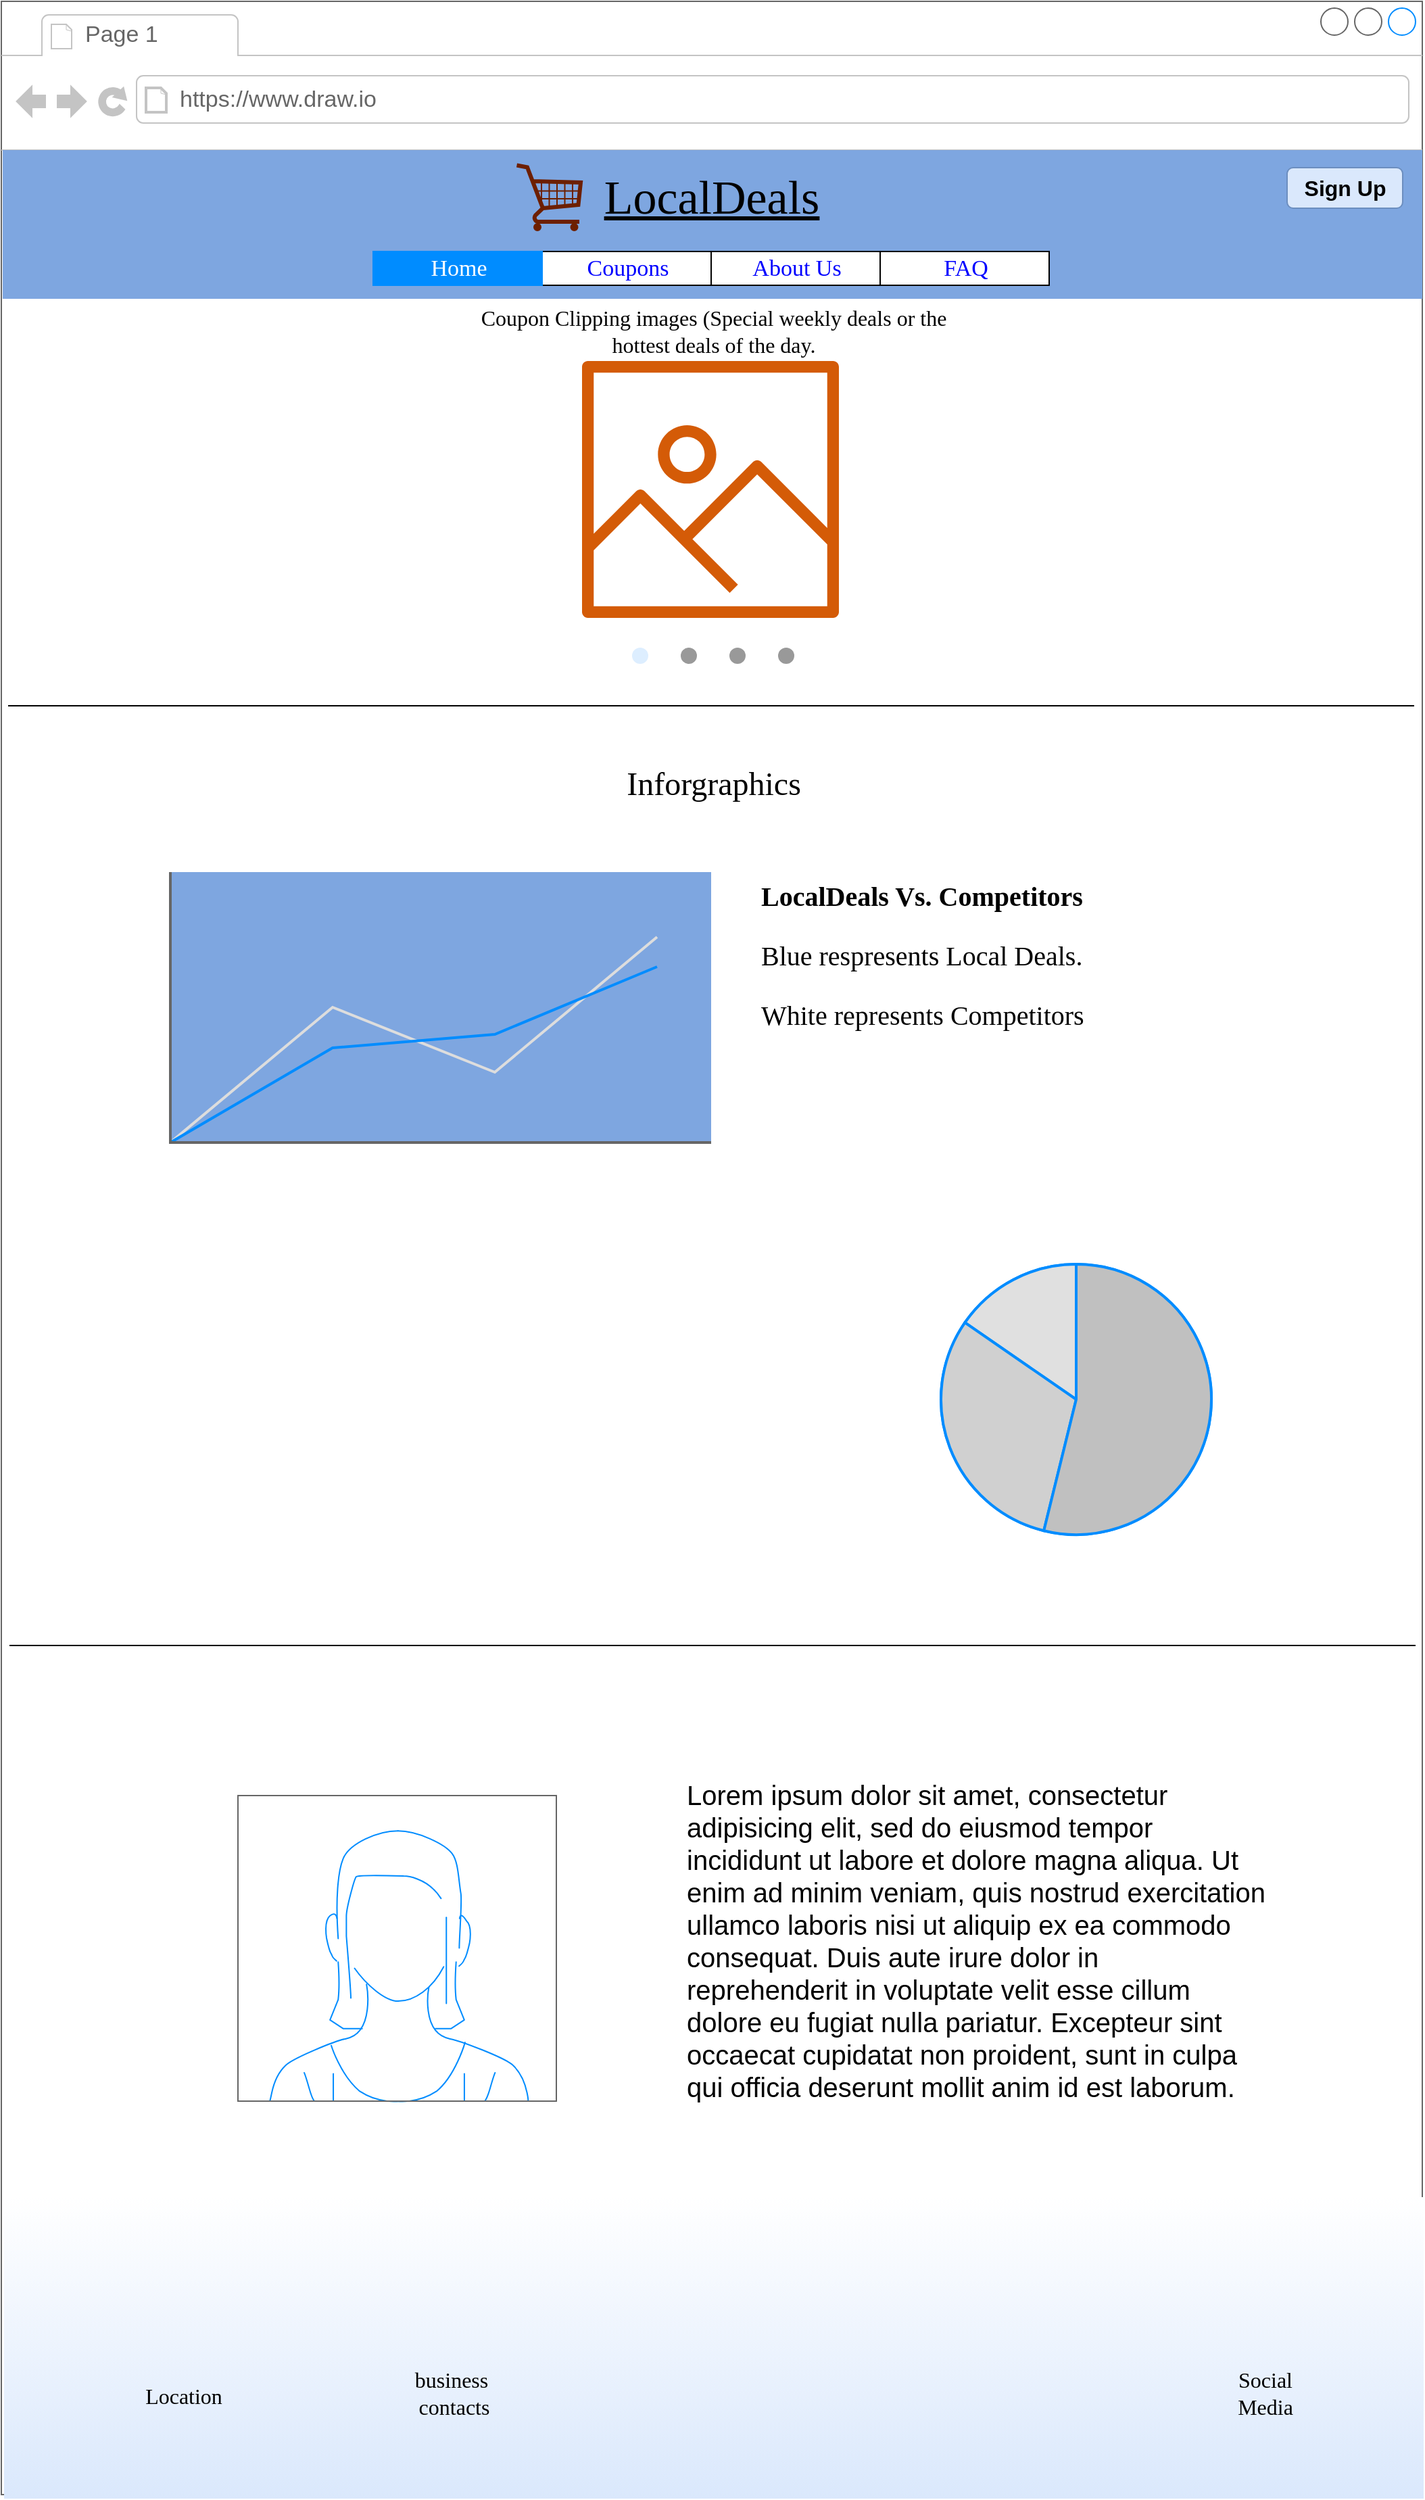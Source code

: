 <mxfile version="18.0.2" type="github" pages="4">
  <diagram id="8Ai8LcPD3dRADdZJNtyQ" name="Home screen">
    <mxGraphModel dx="1231" dy="697" grid="1" gridSize="10" guides="1" tooltips="1" connect="1" arrows="1" fold="1" page="1" pageScale="1" pageWidth="1100" pageHeight="850" math="0" shadow="0">
      <root>
        <mxCell id="0" />
        <mxCell id="1" parent="0" />
        <mxCell id="Ec3SND6wJ-g5AKn1nneo-4" value="" style="strokeWidth=1;shadow=0;dashed=0;align=center;html=1;shape=mxgraph.mockup.containers.browserWindow;rSize=0;strokeColor=#666666;strokeColor2=#008cff;strokeColor3=#c4c4c4;mainText=,;recursiveResize=0;" vertex="1" parent="1">
          <mxGeometry x="25" y="86" width="1051" height="1844" as="geometry" />
        </mxCell>
        <mxCell id="Ec3SND6wJ-g5AKn1nneo-34" value="" style="rounded=0;whiteSpace=wrap;html=1;shadow=0;labelBackgroundColor=none;labelBorderColor=none;fontFamily=Tahoma;fontSize=35;fontColor=#000000;strokeColor=none;strokeWidth=26;fillColor=#7EA6E0;gradientColor=none;" vertex="1" parent="Ec3SND6wJ-g5AKn1nneo-4">
          <mxGeometry x="1" y="110" width="1050" height="110" as="geometry" />
        </mxCell>
        <mxCell id="Ec3SND6wJ-g5AKn1nneo-5" value="Page 1" style="strokeWidth=1;shadow=0;dashed=0;align=center;html=1;shape=mxgraph.mockup.containers.anchor;fontSize=17;fontColor=#666666;align=left;" vertex="1" parent="Ec3SND6wJ-g5AKn1nneo-4">
          <mxGeometry x="60" y="12" width="110" height="26" as="geometry" />
        </mxCell>
        <mxCell id="Ec3SND6wJ-g5AKn1nneo-6" value="https://www.draw.io" style="strokeWidth=1;shadow=0;dashed=0;align=center;html=1;shape=mxgraph.mockup.containers.anchor;rSize=0;fontSize=17;fontColor=#666666;align=left;" vertex="1" parent="Ec3SND6wJ-g5AKn1nneo-4">
          <mxGeometry x="130" y="60" width="250" height="26" as="geometry" />
        </mxCell>
        <mxCell id="Ec3SND6wJ-g5AKn1nneo-15" value="Sign Up" style="rounded=1;html=1;shadow=0;dashed=0;whiteSpace=wrap;fontSize=16;fillColor=#dae8fc;align=center;strokeColor=#6c8ebf;fontStyle=1" vertex="1" parent="Ec3SND6wJ-g5AKn1nneo-4">
          <mxGeometry x="951" y="123" width="85.5" height="30" as="geometry" />
        </mxCell>
        <mxCell id="Ec3SND6wJ-g5AKn1nneo-17" value="&lt;font size=&quot;1&quot; face=&quot;Tahoma&quot; style=&quot;&quot;&gt;&lt;u style=&quot;font-size: 35px;&quot;&gt;LocalDeals&lt;/u&gt;&lt;/font&gt;" style="text;html=1;strokeColor=none;fillColor=none;align=center;verticalAlign=middle;whiteSpace=wrap;rounded=0;fontSize=16;" vertex="1" parent="Ec3SND6wJ-g5AKn1nneo-4">
          <mxGeometry x="438" y="115" width="175" height="60" as="geometry" />
        </mxCell>
        <mxCell id="Ec3SND6wJ-g5AKn1nneo-20" value="" style="sketch=0;outlineConnect=0;fontColor=#232F3E;gradientColor=none;fillColor=#D45B07;strokeColor=default;verticalLabelPosition=bottom;verticalAlign=top;align=center;html=1;fontSize=12;fontStyle=0;pointerEvents=1;shape=mxgraph.aws4.container_registry_image;fontFamily=Tahoma;perimeterSpacing=26;strokeWidth=26;labelBorderColor=none;labelBackgroundColor=#000000;" vertex="1" parent="Ec3SND6wJ-g5AKn1nneo-4">
          <mxGeometry x="97" y="266" width="855" height="190" as="geometry" />
        </mxCell>
        <mxCell id="Ec3SND6wJ-g5AKn1nneo-21" value="" style="verticalLabelPosition=bottom;shadow=0;dashed=0;align=center;html=1;verticalAlign=top;strokeWidth=1;shape=mxgraph.mockup.navigation.pageControl;fillColor=#999999;strokeColor=#ddeeff;fontFamily=Tahoma;fontSize=35;fontColor=#000000;" vertex="1" parent="Ec3SND6wJ-g5AKn1nneo-4">
          <mxGeometry x="466.5" y="469" width="120" height="30" as="geometry" />
        </mxCell>
        <mxCell id="Ec3SND6wJ-g5AKn1nneo-29" value="" style="strokeWidth=1;shadow=0;dashed=0;align=center;html=1;shape=mxgraph.mockup.text.rrect;rSize=0;labelBackgroundColor=none;labelBorderColor=none;fontFamily=Tahoma;fontSize=35;" vertex="1" parent="Ec3SND6wJ-g5AKn1nneo-4">
          <mxGeometry x="275" y="185" width="500" height="25" as="geometry" />
        </mxCell>
        <UserObject label="Coupons" link="data:page/id,4YE4zVeLuSNUIO8vOBRp" id="Ec3SND6wJ-g5AKn1nneo-30">
          <mxCell style="strokeColor=inherit;fillColor=inherit;gradientColor=inherit;strokeWidth=1;shadow=0;dashed=0;align=center;html=1;shape=mxgraph.mockup.text.rrect;rSize=0;fontSize=17;fontColor=#0000ff;labelBackgroundColor=none;labelBorderColor=none;fontFamily=Tahoma;" vertex="1" parent="Ec3SND6wJ-g5AKn1nneo-29">
            <mxGeometry x="125" width="125" height="25" as="geometry" />
          </mxCell>
        </UserObject>
        <mxCell id="Ec3SND6wJ-g5AKn1nneo-31" value="About Us" style="strokeColor=inherit;fillColor=inherit;gradientColor=inherit;strokeWidth=1;shadow=0;dashed=0;align=center;html=1;shape=mxgraph.mockup.text.rrect;rSize=0;fontSize=17;fontColor=#0000ff;labelBackgroundColor=none;labelBorderColor=none;fontFamily=Tahoma;" vertex="1" parent="Ec3SND6wJ-g5AKn1nneo-29">
          <mxGeometry x="250" width="125" height="25" as="geometry" />
        </mxCell>
        <mxCell id="Ec3SND6wJ-g5AKn1nneo-32" value="FAQ" style="strokeColor=inherit;fillColor=inherit;gradientColor=inherit;strokeWidth=1;shadow=0;dashed=0;align=center;html=1;shape=mxgraph.mockup.text.rrect;rSize=0;fontSize=17;fontColor=#0000ff;labelBackgroundColor=none;labelBorderColor=none;fontFamily=Tahoma;" vertex="1" parent="Ec3SND6wJ-g5AKn1nneo-29">
          <mxGeometry x="375" width="125" height="25" as="geometry" />
        </mxCell>
        <mxCell id="Ec3SND6wJ-g5AKn1nneo-33" value="Home" style="strokeWidth=1;shadow=0;dashed=0;align=center;html=1;shape=mxgraph.mockup.text.rrect;rSize=0;fontSize=17;fontColor=#ffffff;fillColor=#008cff;strokeColor=#008cff;labelBackgroundColor=none;labelBorderColor=none;fontFamily=Tahoma;" vertex="1" parent="Ec3SND6wJ-g5AKn1nneo-29">
          <mxGeometry width="125" height="25" as="geometry" />
        </mxCell>
        <mxCell id="Ec3SND6wJ-g5AKn1nneo-41" value="" style="verticalLabelPosition=bottom;shadow=0;dashed=0;align=center;html=1;verticalAlign=top;strokeWidth=1;shape=mxgraph.mockup.misc.shoppingCart;labelBackgroundColor=none;labelBorderColor=none;fontFamily=Tahoma;fontSize=35;fillColor=#a0522d;strokeColor=#6D1F00;fontColor=#ffffff;flipH=1;" vertex="1" parent="Ec3SND6wJ-g5AKn1nneo-4">
          <mxGeometry x="380" y="120" width="50" height="50" as="geometry" />
        </mxCell>
        <object label="" LocalDeals="" id="Ec3SND6wJ-g5AKn1nneo-43">
          <mxCell style="verticalLabelPosition=bottom;shadow=0;dashed=0;align=center;html=1;verticalAlign=top;strokeWidth=1;shape=mxgraph.mockup.graphics.lineChart;strokeColor=none;strokeColor2=#666666;strokeColor3=#008cff;strokeColor4=#dddddd;labelBackgroundColor=none;labelBorderColor=none;fontFamily=Tahoma;fontSize=35;fontColor=#000000;fillColor=#7EA6E0;gradientColor=none;points=[[0.01,1,0,0,0],[0.56,0.7,0,0,0],[0.95,0.13,0,0,0]];" vertex="1" parent="Ec3SND6wJ-g5AKn1nneo-4">
            <mxGeometry x="125" y="644" width="400" height="200" as="geometry" />
          </mxCell>
        </object>
        <mxCell id="Ec3SND6wJ-g5AKn1nneo-44" value="" style="verticalLabelPosition=bottom;shadow=0;dashed=0;align=center;html=1;verticalAlign=top;strokeWidth=1;shape=mxgraph.mockup.graphics.pieChart;strokeColor=#008cff;parts=10,20,35;partColors=#e0e0e0,#d0d0d0,#c0c0c0,#b0b0b0,#a0a0a0;strokeWidth=2;labelBackgroundColor=none;labelBorderColor=none;fontFamily=Tahoma;fontSize=35;fontColor=#000000;fillColor=#7EA6E0;gradientColor=none;" vertex="1" parent="Ec3SND6wJ-g5AKn1nneo-4">
          <mxGeometry x="695" y="934" width="200" height="200" as="geometry" />
        </mxCell>
        <mxCell id="g2vvY1fLW92TIpUCu8w1-1" value="" style="verticalLabelPosition=bottom;shadow=0;dashed=0;align=center;html=1;verticalAlign=top;strokeWidth=1;shape=mxgraph.mockup.containers.userFemale;strokeColor=#666666;strokeColor2=#008cff;labelBackgroundColor=none;labelBorderColor=none;fontFamily=Tahoma;fontSize=35;fontColor=#000000;fillColor=#FFFFFF;gradientColor=none;" vertex="1" parent="Ec3SND6wJ-g5AKn1nneo-4">
          <mxGeometry x="175" y="1327" width="235.5" height="226" as="geometry" />
        </mxCell>
        <mxCell id="g2vvY1fLW92TIpUCu8w1-4" value="&lt;font style=&quot;font-size: 20px;&quot;&gt;Lorem ipsum dolor sit amet, consectetur adipisicing elit, sed do eiusmod tempor incididunt ut labore et dolore magna aliqua. Ut enim ad minim veniam, quis nostrud exercitation ullamco laboris nisi ut aliquip ex ea commodo consequat. Duis aute irure dolor in reprehenderit in voluptate velit esse cillum dolore eu fugiat nulla pariatur. Excepteur sint occaecat cupidatat non proident, sunt in culpa qui officia deserunt mollit anim id est laborum.&lt;/font&gt;" style="text;spacingTop=-5;whiteSpace=wrap;html=1;align=left;fontSize=12;fontFamily=Helvetica;fillColor=none;strokeColor=none;shadow=0;labelBackgroundColor=none;labelBorderColor=none;fontColor=#000000;" vertex="1" parent="Ec3SND6wJ-g5AKn1nneo-4">
          <mxGeometry x="505" y="1313" width="430" height="254" as="geometry" />
        </mxCell>
        <mxCell id="ed6k9Ll5OPkEKi_OYKbh-1" value="Coupon Clipping images (Special weekly deals or the hottest deals of the day." style="text;html=1;strokeColor=none;fillColor=none;align=center;verticalAlign=middle;whiteSpace=wrap;rounded=0;shadow=0;labelBackgroundColor=none;labelBorderColor=none;fontFamily=Tahoma;fontSize=16;fontColor=#000000;" vertex="1" parent="Ec3SND6wJ-g5AKn1nneo-4">
          <mxGeometry x="336.75" y="229" width="379.5" height="30" as="geometry" />
        </mxCell>
        <mxCell id="3jkH5VD6xm5pN7zD3bFf-2" value="&lt;font style=&quot;font-size: 24px;&quot;&gt;Inforgraphics&lt;/font&gt;" style="text;html=1;strokeColor=none;fillColor=none;align=center;verticalAlign=middle;whiteSpace=wrap;rounded=0;shadow=0;labelBackgroundColor=none;labelBorderColor=none;fontFamily=Tahoma;fontSize=16;fontColor=#000000;" vertex="1" parent="Ec3SND6wJ-g5AKn1nneo-4">
          <mxGeometry x="496.5" y="564" width="60" height="30" as="geometry" />
        </mxCell>
        <mxCell id="3jkH5VD6xm5pN7zD3bFf-7" value="&lt;p style=&quot;line-height: 0.3;&quot;&gt;&lt;/p&gt;&lt;h1 style=&quot;font-size: 20px;&quot;&gt;&lt;font style=&quot;font-size: 20px;&quot;&gt;LocalDeals Vs. Competitors&lt;/font&gt;&lt;/h1&gt;&lt;p style=&quot;font-size: 20px;&quot;&gt;Blue respresents Local Deals.&lt;/p&gt;&lt;p style=&quot;font-size: 20px;&quot;&gt;White represents Competitors&lt;/p&gt;&lt;p style=&quot;font-size: 20px;&quot;&gt;&lt;br&gt;&lt;/p&gt;&lt;p&gt;&lt;/p&gt;" style="text;html=1;strokeColor=none;fillColor=none;spacing=5;spacingTop=-20;whiteSpace=wrap;overflow=hidden;rounded=0;shadow=0;labelBackgroundColor=none;labelBorderColor=none;fontFamily=Tahoma;fontSize=16;fontColor=#000000;" vertex="1" parent="Ec3SND6wJ-g5AKn1nneo-4">
          <mxGeometry x="556.5" y="644" width="465" height="196" as="geometry" />
        </mxCell>
        <mxCell id="Ec3SND6wJ-g5AKn1nneo-37" value="" style="endArrow=none;html=1;rounded=0;fontFamily=Tahoma;fontSize=35;fontColor=#000000;" edge="1" parent="1">
          <mxGeometry width="50" height="50" relative="1" as="geometry">
            <mxPoint x="30" y="607" as="sourcePoint" />
            <mxPoint x="1070" y="607" as="targetPoint" />
          </mxGeometry>
        </mxCell>
        <mxCell id="Ec3SND6wJ-g5AKn1nneo-45" value="" style="endArrow=none;html=1;rounded=0;fontFamily=Tahoma;fontSize=35;fontColor=#000000;" edge="1" parent="1">
          <mxGeometry width="50" height="50" relative="1" as="geometry">
            <mxPoint x="31" y="1302" as="sourcePoint" />
            <mxPoint x="1071" y="1302" as="targetPoint" />
          </mxGeometry>
        </mxCell>
        <mxCell id="3jkH5VD6xm5pN7zD3bFf-1" value="" style="rounded=0;whiteSpace=wrap;html=1;shadow=0;labelBackgroundColor=none;labelBorderColor=none;fontFamily=Tahoma;fontSize=35;strokeColor=none;strokeWidth=26;fillColor=#dae8fc;gradientDirection=north;gradientColor=#ffffff;" vertex="1" parent="1">
          <mxGeometry x="27" y="1710" width="1050" height="223" as="geometry" />
        </mxCell>
        <mxCell id="3jkH5VD6xm5pN7zD3bFf-3" value="&lt;span style=&quot;font-size: 16px;&quot;&gt;Location&lt;/span&gt;" style="text;html=1;strokeColor=none;fillColor=none;align=center;verticalAlign=middle;whiteSpace=wrap;rounded=0;shadow=0;labelBackgroundColor=none;labelBorderColor=none;fontFamily=Tahoma;fontSize=24;fontColor=#000000;" vertex="1" parent="1">
          <mxGeometry x="130" y="1840" width="60" height="30" as="geometry" />
        </mxCell>
        <mxCell id="3jkH5VD6xm5pN7zD3bFf-4" value="business&amp;nbsp; contacts" style="text;html=1;strokeColor=none;fillColor=none;align=center;verticalAlign=middle;whiteSpace=wrap;rounded=0;shadow=0;labelBackgroundColor=none;labelBorderColor=none;fontFamily=Tahoma;fontSize=16;fontColor=#000000;" vertex="1" parent="1">
          <mxGeometry x="330" y="1840" width="60" height="30" as="geometry" />
        </mxCell>
        <mxCell id="3jkH5VD6xm5pN7zD3bFf-5" value="Social Media" style="text;html=1;strokeColor=none;fillColor=none;align=center;verticalAlign=middle;whiteSpace=wrap;rounded=0;shadow=0;labelBackgroundColor=none;labelBorderColor=none;fontFamily=Tahoma;fontSize=16;fontColor=#000000;" vertex="1" parent="1">
          <mxGeometry x="930" y="1840" width="60" height="30" as="geometry" />
        </mxCell>
      </root>
    </mxGraphModel>
  </diagram>
  <diagram id="4YE4zVeLuSNUIO8vOBRp" name="Coupons">
    <mxGraphModel dx="1231" dy="697" grid="1" gridSize="10" guides="1" tooltips="1" connect="1" arrows="1" fold="1" page="1" pageScale="1" pageWidth="1100" pageHeight="850" math="0" shadow="0">
      <root>
        <mxCell id="0" />
        <mxCell id="1" parent="0" />
        <mxCell id="IuseWcv3wdTALtnvZLEn-1" value="" style="strokeWidth=1;shadow=0;dashed=0;align=center;html=1;shape=mxgraph.mockup.containers.browserWindow;rSize=0;strokeColor=#666666;strokeColor2=#008cff;strokeColor3=#c4c4c4;mainText=,;recursiveResize=0;" vertex="1" parent="1">
          <mxGeometry x="25" y="86" width="1051" height="1844" as="geometry" />
        </mxCell>
        <mxCell id="IuseWcv3wdTALtnvZLEn-2" value="" style="rounded=0;whiteSpace=wrap;html=1;shadow=0;labelBackgroundColor=none;labelBorderColor=none;fontFamily=Tahoma;fontSize=35;fontColor=#000000;strokeColor=none;strokeWidth=26;fillColor=#7EA6E0;gradientColor=none;" vertex="1" parent="IuseWcv3wdTALtnvZLEn-1">
          <mxGeometry x="1" y="110" width="1050" height="110" as="geometry" />
        </mxCell>
        <mxCell id="IuseWcv3wdTALtnvZLEn-3" value="Page 1" style="strokeWidth=1;shadow=0;dashed=0;align=center;html=1;shape=mxgraph.mockup.containers.anchor;fontSize=17;fontColor=#666666;align=left;" vertex="1" parent="IuseWcv3wdTALtnvZLEn-1">
          <mxGeometry x="60" y="12" width="110" height="26" as="geometry" />
        </mxCell>
        <mxCell id="IuseWcv3wdTALtnvZLEn-4" value="https://www.draw.io" style="strokeWidth=1;shadow=0;dashed=0;align=center;html=1;shape=mxgraph.mockup.containers.anchor;rSize=0;fontSize=17;fontColor=#666666;align=left;" vertex="1" parent="IuseWcv3wdTALtnvZLEn-1">
          <mxGeometry x="130" y="60" width="250" height="26" as="geometry" />
        </mxCell>
        <mxCell id="IuseWcv3wdTALtnvZLEn-5" value="Sign Up" style="rounded=1;html=1;shadow=0;dashed=0;whiteSpace=wrap;fontSize=16;fillColor=#dae8fc;align=center;strokeColor=#6c8ebf;fontStyle=1" vertex="1" parent="IuseWcv3wdTALtnvZLEn-1">
          <mxGeometry x="951" y="123" width="85.5" height="30" as="geometry" />
        </mxCell>
        <mxCell id="IuseWcv3wdTALtnvZLEn-6" value="&lt;font size=&quot;1&quot; face=&quot;Tahoma&quot; style=&quot;&quot;&gt;&lt;u style=&quot;font-size: 35px;&quot;&gt;LocalDeals&lt;/u&gt;&lt;/font&gt;" style="text;html=1;strokeColor=none;fillColor=none;align=center;verticalAlign=middle;whiteSpace=wrap;rounded=0;fontSize=16;" vertex="1" parent="IuseWcv3wdTALtnvZLEn-1">
          <mxGeometry x="438" y="115" width="175" height="60" as="geometry" />
        </mxCell>
        <mxCell id="IuseWcv3wdTALtnvZLEn-9" value="" style="strokeWidth=1;shadow=0;dashed=0;align=center;html=1;shape=mxgraph.mockup.text.rrect;rSize=0;labelBackgroundColor=none;labelBorderColor=none;fontFamily=Tahoma;fontSize=35;" vertex="1" parent="IuseWcv3wdTALtnvZLEn-1">
          <mxGeometry x="275" y="185" width="500" height="25" as="geometry" />
        </mxCell>
        <mxCell id="IuseWcv3wdTALtnvZLEn-10" value="Coupons" style="strokeColor=inherit;fillColor=inherit;gradientColor=inherit;strokeWidth=1;shadow=0;dashed=0;align=center;html=1;shape=mxgraph.mockup.text.rrect;rSize=0;fontSize=17;fontColor=#0000ff;labelBackgroundColor=none;labelBorderColor=none;fontFamily=Tahoma;" vertex="1" parent="IuseWcv3wdTALtnvZLEn-9">
          <mxGeometry x="125" width="125" height="25" as="geometry" />
        </mxCell>
        <mxCell id="IuseWcv3wdTALtnvZLEn-11" value="About Us" style="strokeColor=inherit;fillColor=inherit;gradientColor=inherit;strokeWidth=1;shadow=0;dashed=0;align=center;html=1;shape=mxgraph.mockup.text.rrect;rSize=0;fontSize=17;fontColor=#0000ff;labelBackgroundColor=none;labelBorderColor=none;fontFamily=Tahoma;" vertex="1" parent="IuseWcv3wdTALtnvZLEn-9">
          <mxGeometry x="250" width="125" height="25" as="geometry" />
        </mxCell>
        <mxCell id="IuseWcv3wdTALtnvZLEn-12" value="FAQ" style="strokeColor=inherit;fillColor=inherit;gradientColor=inherit;strokeWidth=1;shadow=0;dashed=0;align=center;html=1;shape=mxgraph.mockup.text.rrect;rSize=0;fontSize=17;fontColor=#0000ff;labelBackgroundColor=none;labelBorderColor=none;fontFamily=Tahoma;" vertex="1" parent="IuseWcv3wdTALtnvZLEn-9">
          <mxGeometry x="375" width="125" height="25" as="geometry" />
        </mxCell>
        <mxCell id="IuseWcv3wdTALtnvZLEn-13" value="Home" style="strokeWidth=1;shadow=0;dashed=0;align=center;html=1;shape=mxgraph.mockup.text.rrect;rSize=0;fontSize=17;fontColor=#ffffff;fillColor=#008cff;strokeColor=#008cff;labelBackgroundColor=none;labelBorderColor=none;fontFamily=Tahoma;" vertex="1" parent="IuseWcv3wdTALtnvZLEn-9">
          <mxGeometry width="125" height="25" as="geometry" />
        </mxCell>
        <mxCell id="IuseWcv3wdTALtnvZLEn-14" value="" style="verticalLabelPosition=bottom;shadow=0;dashed=0;align=center;html=1;verticalAlign=top;strokeWidth=1;shape=mxgraph.mockup.misc.shoppingCart;labelBackgroundColor=none;labelBorderColor=none;fontFamily=Tahoma;fontSize=35;fillColor=#a0522d;strokeColor=#6D1F00;fontColor=#ffffff;flipH=1;" vertex="1" parent="IuseWcv3wdTALtnvZLEn-1">
          <mxGeometry x="380" y="120" width="50" height="50" as="geometry" />
        </mxCell>
        <mxCell id="IuseWcv3wdTALtnvZLEn-20" value="" style="rounded=1;html=1;shadow=0;dashed=0;whiteSpace=wrap;fontSize=10;fillColor=#cce5ff;align=center;strokeColor=#36393d;labelBackgroundColor=none;labelBorderColor=none;fontFamily=Tahoma;" vertex="1" parent="IuseWcv3wdTALtnvZLEn-1">
          <mxGeometry x="25" y="324" width="290" height="200" as="geometry" />
        </mxCell>
        <mxCell id="IuseWcv3wdTALtnvZLEn-22" value="" style="rounded=1;html=1;shadow=0;dashed=0;whiteSpace=wrap;fontSize=10;fillColor=#cce5ff;align=center;strokeColor=#36393d;labelBackgroundColor=none;labelBorderColor=none;fontFamily=Tahoma;" vertex="1" parent="IuseWcv3wdTALtnvZLEn-1">
          <mxGeometry x="715" y="324" width="290" height="200" as="geometry" />
        </mxCell>
        <mxCell id="IuseWcv3wdTALtnvZLEn-23" value="" style="rounded=0;whiteSpace=wrap;html=1;shadow=0;labelBackgroundColor=none;labelBorderColor=none;fontFamily=Tahoma;fontSize=35;strokeColor=none;strokeWidth=26;fillColor=#cce5ff;rotation=-90;" vertex="1" parent="IuseWcv3wdTALtnvZLEn-1">
          <mxGeometry x="486.07" y="-266.55" width="79.05" height="1051" as="geometry" />
        </mxCell>
        <mxCell id="IuseWcv3wdTALtnvZLEn-24" value="" style="rounded=1;html=1;shadow=0;dashed=0;whiteSpace=wrap;fontSize=10;fillColor=#cce5ff;align=center;strokeColor=#36393d;labelBackgroundColor=none;labelBorderColor=none;fontFamily=Tahoma;" vertex="1" parent="IuseWcv3wdTALtnvZLEn-1">
          <mxGeometry x="380" y="324" width="290" height="200" as="geometry" />
        </mxCell>
        <mxCell id="IuseWcv3wdTALtnvZLEn-25" value="" style="rounded=1;html=1;shadow=0;dashed=0;whiteSpace=wrap;fontSize=10;fillColor=#cce5ff;align=center;strokeColor=#36393d;labelBackgroundColor=none;labelBorderColor=none;fontFamily=Tahoma;" vertex="1" parent="IuseWcv3wdTALtnvZLEn-1">
          <mxGeometry x="25" y="564" width="290" height="200" as="geometry" />
        </mxCell>
        <mxCell id="IuseWcv3wdTALtnvZLEn-26" value="" style="rounded=1;html=1;shadow=0;dashed=0;whiteSpace=wrap;fontSize=10;fillColor=#cce5ff;align=center;strokeColor=#36393d;labelBackgroundColor=none;labelBorderColor=none;fontFamily=Tahoma;" vertex="1" parent="IuseWcv3wdTALtnvZLEn-1">
          <mxGeometry x="381" y="564" width="290" height="200" as="geometry" />
        </mxCell>
        <mxCell id="IuseWcv3wdTALtnvZLEn-27" value="" style="rounded=1;html=1;shadow=0;dashed=0;whiteSpace=wrap;fontSize=10;fillColor=#cce5ff;align=center;strokeColor=#36393d;labelBackgroundColor=none;labelBorderColor=none;fontFamily=Tahoma;" vertex="1" parent="IuseWcv3wdTALtnvZLEn-1">
          <mxGeometry x="725" y="564" width="290" height="200" as="geometry" />
        </mxCell>
        <mxCell id="IuseWcv3wdTALtnvZLEn-28" value="" style="rounded=1;html=1;shadow=0;dashed=0;whiteSpace=wrap;fontSize=10;fillColor=#cce5ff;align=center;strokeColor=#36393d;labelBackgroundColor=none;labelBorderColor=none;fontFamily=Tahoma;" vertex="1" parent="IuseWcv3wdTALtnvZLEn-1">
          <mxGeometry x="25" y="804" width="290" height="200" as="geometry" />
        </mxCell>
        <mxCell id="IuseWcv3wdTALtnvZLEn-29" value="" style="rounded=1;html=1;shadow=0;dashed=0;whiteSpace=wrap;fontSize=10;fillColor=#cce5ff;align=center;strokeColor=#36393d;labelBackgroundColor=none;labelBorderColor=none;fontFamily=Tahoma;" vertex="1" parent="IuseWcv3wdTALtnvZLEn-1">
          <mxGeometry x="381" y="804" width="290" height="200" as="geometry" />
        </mxCell>
        <mxCell id="IuseWcv3wdTALtnvZLEn-37" value="&lt;font style=&quot;font-size: 15px;&quot;&gt;Filters&lt;/font&gt;" style="rounded=1;html=1;shadow=0;dashed=0;whiteSpace=wrap;fontSize=10;fillColor=#E6E6E6;align=center;strokeColor=#E6E6E6;fontColor=#333333;labelBackgroundColor=none;labelBorderColor=none;fontFamily=Tahoma;" vertex="1" parent="IuseWcv3wdTALtnvZLEn-1">
          <mxGeometry x="685" y="239" width="105.5" height="26" as="geometry" />
        </mxCell>
        <mxCell id="4OOVAAEg7mVtT_ehV48Z-1" value="" style="sketch=0;outlineConnect=0;fontColor=#232F3E;gradientColor=none;fillColor=#D45B07;strokeColor=none;dashed=0;verticalLabelPosition=bottom;verticalAlign=top;align=center;html=1;fontSize=12;fontStyle=0;aspect=fixed;pointerEvents=1;shape=mxgraph.aws4.container_registry_image;shadow=0;labelBackgroundColor=none;labelBorderColor=none;fontFamily=Tahoma;" vertex="1" parent="IuseWcv3wdTALtnvZLEn-1">
          <mxGeometry x="55" y="357" width="65" height="65" as="geometry" />
        </mxCell>
        <mxCell id="dk78B0G74AX3LTm3F_jn-2" value="" style="rounded=1;html=1;shadow=0;dashed=0;whiteSpace=wrap;fontSize=10;fillColor=#cce5ff;align=center;strokeColor=#36393d;labelBackgroundColor=none;labelBorderColor=none;fontFamily=Tahoma;" vertex="1" parent="IuseWcv3wdTALtnvZLEn-1">
          <mxGeometry x="715" y="804" width="290" height="200" as="geometry" />
        </mxCell>
        <mxCell id="dk78B0G74AX3LTm3F_jn-3" value="Sign In" style="text;html=1;strokeColor=none;fillColor=none;align=center;verticalAlign=middle;whiteSpace=wrap;rounded=0;shadow=0;labelBackgroundColor=none;labelBorderColor=none;fontFamily=Tahoma;fontSize=16;fontColor=#000000;" vertex="1" parent="IuseWcv3wdTALtnvZLEn-1">
          <mxGeometry x="875" y="123" width="60" height="30" as="geometry" />
        </mxCell>
        <mxCell id="IuseWcv3wdTALtnvZLEn-33" value="" style="shape=rect;fillColor=#F6F6F6;strokeColor=none;shadow=0;labelBackgroundColor=none;labelBorderColor=none;fontFamily=Tahoma;fontSize=20;fontColor=#000000;" vertex="1" parent="IuseWcv3wdTALtnvZLEn-1">
          <mxGeometry x="275" y="234" width="398" height="36" as="geometry" />
        </mxCell>
        <mxCell id="IuseWcv3wdTALtnvZLEn-34" value="" style="html=1;strokeWidth=1;shadow=0;dashed=0;shape=mxgraph.ios7ui.marginRect;rx=3;ry=3;rectMargin=5;fillColor=#E4E4E4;strokeColor=none;labelBackgroundColor=none;labelBorderColor=none;fontFamily=Tahoma;fontSize=20;fontColor=#000000;" vertex="1" parent="IuseWcv3wdTALtnvZLEn-33">
          <mxGeometry width="398" height="36" as="geometry" />
        </mxCell>
        <mxCell id="IuseWcv3wdTALtnvZLEn-35" value="Search" style="shape=mxgraph.ios7.icons.looking_glass;strokeColor=#878789;fillColor=none;fontColor=#878789;labelPosition=right;verticalLabelPosition=middle;align=left;verticalAlign=middle;fontSize=10;fontStyle=0;spacingTop=2;sketch=0;shadow=0;labelBackgroundColor=none;labelBorderColor=none;fontFamily=Tahoma;" vertex="1" parent="IuseWcv3wdTALtnvZLEn-33">
          <mxGeometry x="0.5" y="0.5" width="6.5" height="6.5" relative="1" as="geometry">
            <mxPoint x="-17.5" y="-3" as="offset" />
          </mxGeometry>
        </mxCell>
      </root>
    </mxGraphModel>
  </diagram>
  <diagram id="Ocp173985pwLrrePin3x" name="Sign up">
    <mxGraphModel dx="1695" dy="751" grid="1" gridSize="10" guides="1" tooltips="1" connect="1" arrows="1" fold="1" page="1" pageScale="1" pageWidth="1100" pageHeight="850" math="0" shadow="0">
      <root>
        <mxCell id="0" />
        <mxCell id="1" parent="0" />
        <mxCell id="igoA53NhDsj10AIcZIzV-1" value="" style="strokeWidth=1;shadow=0;dashed=0;align=center;html=1;shape=mxgraph.mockup.containers.browserWindow;rSize=0;strokeColor=#666666;strokeColor2=#008cff;strokeColor3=#c4c4c4;mainText=,;recursiveResize=0;" vertex="1" parent="1">
          <mxGeometry x="25" y="86" width="1051" height="1844" as="geometry" />
        </mxCell>
        <mxCell id="igoA53NhDsj10AIcZIzV-2" value="" style="rounded=0;whiteSpace=wrap;html=1;shadow=0;labelBackgroundColor=none;labelBorderColor=none;fontFamily=Tahoma;fontSize=35;fontColor=#000000;strokeColor=none;strokeWidth=26;fillColor=#7EA6E0;gradientColor=none;" vertex="1" parent="igoA53NhDsj10AIcZIzV-1">
          <mxGeometry x="1" y="110" width="1050" height="110" as="geometry" />
        </mxCell>
        <mxCell id="igoA53NhDsj10AIcZIzV-3" value="Page 1" style="strokeWidth=1;shadow=0;dashed=0;align=center;html=1;shape=mxgraph.mockup.containers.anchor;fontSize=17;fontColor=#666666;align=left;" vertex="1" parent="igoA53NhDsj10AIcZIzV-1">
          <mxGeometry x="60" y="12" width="110" height="26" as="geometry" />
        </mxCell>
        <mxCell id="igoA53NhDsj10AIcZIzV-4" value="https://www.draw.io" style="strokeWidth=1;shadow=0;dashed=0;align=center;html=1;shape=mxgraph.mockup.containers.anchor;rSize=0;fontSize=17;fontColor=#666666;align=left;" vertex="1" parent="igoA53NhDsj10AIcZIzV-1">
          <mxGeometry x="130" y="60" width="250" height="26" as="geometry" />
        </mxCell>
        <mxCell id="igoA53NhDsj10AIcZIzV-5" value="Sign Up" style="rounded=1;html=1;shadow=0;dashed=0;whiteSpace=wrap;fontSize=16;fillColor=#dae8fc;align=center;strokeColor=#6c8ebf;fontStyle=1" vertex="1" parent="igoA53NhDsj10AIcZIzV-1">
          <mxGeometry x="951" y="123" width="85.5" height="30" as="geometry" />
        </mxCell>
        <mxCell id="igoA53NhDsj10AIcZIzV-6" value="&lt;font size=&quot;1&quot; face=&quot;Tahoma&quot; style=&quot;&quot;&gt;&lt;u style=&quot;font-size: 35px;&quot;&gt;LocalDeals&lt;/u&gt;&lt;/font&gt;" style="text;html=1;strokeColor=none;fillColor=none;align=center;verticalAlign=middle;whiteSpace=wrap;rounded=0;fontSize=16;" vertex="1" parent="igoA53NhDsj10AIcZIzV-1">
          <mxGeometry x="438" y="115" width="175" height="60" as="geometry" />
        </mxCell>
        <mxCell id="igoA53NhDsj10AIcZIzV-7" value="" style="strokeWidth=1;shadow=0;dashed=0;align=center;html=1;shape=mxgraph.mockup.text.rrect;rSize=0;labelBackgroundColor=none;labelBorderColor=none;fontFamily=Tahoma;fontSize=35;" vertex="1" parent="igoA53NhDsj10AIcZIzV-1">
          <mxGeometry x="275" y="185" width="500" height="25" as="geometry" />
        </mxCell>
        <mxCell id="igoA53NhDsj10AIcZIzV-8" value="Coupons" style="strokeColor=inherit;fillColor=inherit;gradientColor=inherit;strokeWidth=1;shadow=0;dashed=0;align=center;html=1;shape=mxgraph.mockup.text.rrect;rSize=0;fontSize=17;fontColor=#0000ff;labelBackgroundColor=none;labelBorderColor=none;fontFamily=Tahoma;" vertex="1" parent="igoA53NhDsj10AIcZIzV-7">
          <mxGeometry x="125" width="125" height="25" as="geometry" />
        </mxCell>
        <mxCell id="igoA53NhDsj10AIcZIzV-9" value="About Us" style="strokeColor=inherit;fillColor=inherit;gradientColor=inherit;strokeWidth=1;shadow=0;dashed=0;align=center;html=1;shape=mxgraph.mockup.text.rrect;rSize=0;fontSize=17;fontColor=#0000ff;labelBackgroundColor=none;labelBorderColor=none;fontFamily=Tahoma;" vertex="1" parent="igoA53NhDsj10AIcZIzV-7">
          <mxGeometry x="250" width="125" height="25" as="geometry" />
        </mxCell>
        <mxCell id="igoA53NhDsj10AIcZIzV-10" value="FAQ" style="strokeColor=inherit;fillColor=inherit;gradientColor=inherit;strokeWidth=1;shadow=0;dashed=0;align=center;html=1;shape=mxgraph.mockup.text.rrect;rSize=0;fontSize=17;fontColor=#0000ff;labelBackgroundColor=none;labelBorderColor=none;fontFamily=Tahoma;" vertex="1" parent="igoA53NhDsj10AIcZIzV-7">
          <mxGeometry x="375" width="125" height="25" as="geometry" />
        </mxCell>
        <mxCell id="igoA53NhDsj10AIcZIzV-11" value="Home" style="strokeWidth=1;shadow=0;dashed=0;align=center;html=1;shape=mxgraph.mockup.text.rrect;rSize=0;fontSize=17;fontColor=#ffffff;fillColor=#008cff;strokeColor=#008cff;labelBackgroundColor=none;labelBorderColor=none;fontFamily=Tahoma;" vertex="1" parent="igoA53NhDsj10AIcZIzV-7">
          <mxGeometry width="125" height="25" as="geometry" />
        </mxCell>
        <mxCell id="igoA53NhDsj10AIcZIzV-12" value="" style="verticalLabelPosition=bottom;shadow=0;dashed=0;align=center;html=1;verticalAlign=top;strokeWidth=1;shape=mxgraph.mockup.misc.shoppingCart;labelBackgroundColor=none;labelBorderColor=none;fontFamily=Tahoma;fontSize=35;fillColor=#a0522d;strokeColor=#6D1F00;fontColor=#ffffff;flipH=1;" vertex="1" parent="igoA53NhDsj10AIcZIzV-1">
          <mxGeometry x="380" y="120" width="50" height="50" as="geometry" />
        </mxCell>
        <mxCell id="igoA53NhDsj10AIcZIzV-15" value="" style="rounded=0;whiteSpace=wrap;html=1;shadow=0;labelBackgroundColor=none;labelBorderColor=none;fontFamily=Tahoma;fontSize=35;strokeColor=none;strokeWidth=26;fillColor=#cce5ff;rotation=-90;" vertex="1" parent="igoA53NhDsj10AIcZIzV-1">
          <mxGeometry x="53.48" y="167.94" width="948.57" height="1051.54" as="geometry" />
        </mxCell>
        <mxCell id="igoA53NhDsj10AIcZIzV-26" value="" style="strokeWidth=1;shadow=0;dashed=0;align=center;html=1;shape=mxgraph.mockup.navigation.stepBar;strokeColor=#c4c4c4;textColor=#666666;textColor2=#008cff;mainText=Layer 1,Layer 2,+Layer 3,Layer 4;textSize=17;fillColor=#666666;overflow=fill;fontSize=17;fontColor=#666666;labelBackgroundColor=none;labelBorderColor=none;fontFamily=Tahoma;" vertex="1" parent="igoA53NhDsj10AIcZIzV-1">
          <mxGeometry x="258.5" y="253" width="535" height="86" as="geometry" />
        </mxCell>
        <mxCell id="igoA53NhDsj10AIcZIzV-27" value="&lt;font style=&quot;font-size: 16px;&quot;&gt;Next&lt;/font&gt;" style="rounded=1;html=1;shadow=0;dashed=0;whiteSpace=wrap;fontSize=10;fillColor=#666666;align=center;strokeColor=#4D4D4D;fontColor=#ffffff;labelBackgroundColor=none;labelBorderColor=none;fontFamily=Tahoma;" vertex="1" parent="igoA53NhDsj10AIcZIzV-1">
          <mxGeometry x="685" y="554" width="105.5" height="26" as="geometry" />
        </mxCell>
        <mxCell id="igoA53NhDsj10AIcZIzV-28" value="&lt;font style=&quot;font-size: 16px;&quot;&gt;Back&lt;/font&gt;" style="rounded=1;html=1;shadow=0;dashed=0;whiteSpace=wrap;fontSize=10;fillColor=#666666;align=center;strokeColor=#4D4D4D;fontColor=#ffffff;labelBackgroundColor=none;labelBorderColor=none;fontFamily=Tahoma;" vertex="1" parent="igoA53NhDsj10AIcZIzV-1">
          <mxGeometry x="265" y="554" width="105.5" height="26" as="geometry" />
        </mxCell>
      </root>
    </mxGraphModel>
  </diagram>
  <diagram name="Better Sign Up" id="hR6GGFt9xSBXOA4BEl-d">
    <mxGraphModel dx="1469" dy="651" grid="1" gridSize="10" guides="1" tooltips="1" connect="1" arrows="1" fold="1" page="1" pageScale="1" pageWidth="1100" pageHeight="850" math="0" shadow="0">
      <root>
        <mxCell id="oH879QrObA57grZo2su5-0" />
        <mxCell id="oH879QrObA57grZo2su5-1" parent="oH879QrObA57grZo2su5-0" />
        <mxCell id="oH879QrObA57grZo2su5-2" value="" style="strokeWidth=1;shadow=0;dashed=0;align=center;html=1;shape=mxgraph.mockup.containers.browserWindow;rSize=0;strokeColor=#666666;strokeColor2=#008cff;strokeColor3=#c4c4c4;mainText=,;recursiveResize=0;" vertex="1" parent="oH879QrObA57grZo2su5-1">
          <mxGeometry x="25" y="86" width="1051" height="1844" as="geometry" />
        </mxCell>
        <mxCell id="oH879QrObA57grZo2su5-3" value="" style="rounded=0;whiteSpace=wrap;html=1;shadow=0;labelBackgroundColor=none;labelBorderColor=none;fontFamily=Tahoma;fontSize=35;fontColor=#000000;strokeColor=none;strokeWidth=26;fillColor=#7EA6E0;gradientColor=none;" vertex="1" parent="oH879QrObA57grZo2su5-2">
          <mxGeometry x="1" y="110" width="1050" height="110" as="geometry" />
        </mxCell>
        <mxCell id="oH879QrObA57grZo2su5-4" value="Page 1" style="strokeWidth=1;shadow=0;dashed=0;align=center;html=1;shape=mxgraph.mockup.containers.anchor;fontSize=17;fontColor=#666666;align=left;" vertex="1" parent="oH879QrObA57grZo2su5-2">
          <mxGeometry x="60" y="12" width="110" height="26" as="geometry" />
        </mxCell>
        <mxCell id="oH879QrObA57grZo2su5-5" value="https://www.draw.io" style="strokeWidth=1;shadow=0;dashed=0;align=center;html=1;shape=mxgraph.mockup.containers.anchor;rSize=0;fontSize=17;fontColor=#666666;align=left;" vertex="1" parent="oH879QrObA57grZo2su5-2">
          <mxGeometry x="130" y="60" width="250" height="26" as="geometry" />
        </mxCell>
        <mxCell id="oH879QrObA57grZo2su5-6" value="Sign Up" style="rounded=1;html=1;shadow=0;dashed=0;whiteSpace=wrap;fontSize=16;fillColor=#dae8fc;align=center;strokeColor=#6c8ebf;fontStyle=1" vertex="1" parent="oH879QrObA57grZo2su5-2">
          <mxGeometry x="951" y="123" width="85.5" height="30" as="geometry" />
        </mxCell>
        <mxCell id="oH879QrObA57grZo2su5-7" value="&lt;font size=&quot;1&quot; face=&quot;Tahoma&quot; style=&quot;&quot;&gt;&lt;u style=&quot;font-size: 35px;&quot;&gt;LocalDeals&lt;/u&gt;&lt;/font&gt;" style="text;html=1;strokeColor=none;fillColor=none;align=center;verticalAlign=middle;whiteSpace=wrap;rounded=0;fontSize=16;" vertex="1" parent="oH879QrObA57grZo2su5-2">
          <mxGeometry x="438" y="115" width="175" height="60" as="geometry" />
        </mxCell>
        <mxCell id="oH879QrObA57grZo2su5-8" value="" style="strokeWidth=1;shadow=0;dashed=0;align=center;html=1;shape=mxgraph.mockup.text.rrect;rSize=0;labelBackgroundColor=none;labelBorderColor=none;fontFamily=Tahoma;fontSize=35;" vertex="1" parent="oH879QrObA57grZo2su5-2">
          <mxGeometry x="275" y="185" width="500" height="25" as="geometry" />
        </mxCell>
        <mxCell id="oH879QrObA57grZo2su5-9" value="Coupons" style="strokeColor=inherit;fillColor=inherit;gradientColor=inherit;strokeWidth=1;shadow=0;dashed=0;align=center;html=1;shape=mxgraph.mockup.text.rrect;rSize=0;fontSize=17;fontColor=#0000ff;labelBackgroundColor=none;labelBorderColor=none;fontFamily=Tahoma;" vertex="1" parent="oH879QrObA57grZo2su5-8">
          <mxGeometry x="125" width="125" height="25" as="geometry" />
        </mxCell>
        <mxCell id="oH879QrObA57grZo2su5-10" value="About Us" style="strokeColor=inherit;fillColor=inherit;gradientColor=inherit;strokeWidth=1;shadow=0;dashed=0;align=center;html=1;shape=mxgraph.mockup.text.rrect;rSize=0;fontSize=17;fontColor=#0000ff;labelBackgroundColor=none;labelBorderColor=none;fontFamily=Tahoma;" vertex="1" parent="oH879QrObA57grZo2su5-8">
          <mxGeometry x="250" width="125" height="25" as="geometry" />
        </mxCell>
        <mxCell id="oH879QrObA57grZo2su5-11" value="FAQ" style="strokeColor=inherit;fillColor=inherit;gradientColor=inherit;strokeWidth=1;shadow=0;dashed=0;align=center;html=1;shape=mxgraph.mockup.text.rrect;rSize=0;fontSize=17;fontColor=#0000ff;labelBackgroundColor=none;labelBorderColor=none;fontFamily=Tahoma;" vertex="1" parent="oH879QrObA57grZo2su5-8">
          <mxGeometry x="375" width="125" height="25" as="geometry" />
        </mxCell>
        <mxCell id="oH879QrObA57grZo2su5-12" value="Home" style="strokeWidth=1;shadow=0;dashed=0;align=center;html=1;shape=mxgraph.mockup.text.rrect;rSize=0;fontSize=17;fontColor=#ffffff;fillColor=#008cff;strokeColor=#008cff;labelBackgroundColor=none;labelBorderColor=none;fontFamily=Tahoma;" vertex="1" parent="oH879QrObA57grZo2su5-8">
          <mxGeometry width="125" height="25" as="geometry" />
        </mxCell>
        <mxCell id="oH879QrObA57grZo2su5-13" value="" style="verticalLabelPosition=bottom;shadow=0;dashed=0;align=center;html=1;verticalAlign=top;strokeWidth=1;shape=mxgraph.mockup.misc.shoppingCart;labelBackgroundColor=none;labelBorderColor=none;fontFamily=Tahoma;fontSize=35;fillColor=#a0522d;strokeColor=#6D1F00;fontColor=#ffffff;flipH=1;" vertex="1" parent="oH879QrObA57grZo2su5-2">
          <mxGeometry x="380" y="120" width="50" height="50" as="geometry" />
        </mxCell>
        <mxCell id="oH879QrObA57grZo2su5-14" value="" style="rounded=0;whiteSpace=wrap;html=1;shadow=0;labelBackgroundColor=none;labelBorderColor=none;fontFamily=Tahoma;fontSize=35;strokeColor=none;strokeWidth=26;fillColor=#cce5ff;rotation=-90;" vertex="1" parent="oH879QrObA57grZo2su5-2">
          <mxGeometry x="53.48" y="167.94" width="948.57" height="1051.54" as="geometry" />
        </mxCell>
        <mxCell id="oH879QrObA57grZo2su5-15" value="" style="strokeWidth=1;shadow=0;dashed=0;align=center;html=1;shape=mxgraph.mockup.navigation.stepBar;strokeColor=#c4c4c4;textColor=#666666;textColor2=#008cff;mainText=Layer 1,Layer 2,+Layer 3,Layer 4;textSize=17;fillColor=#666666;overflow=fill;fontSize=17;fontColor=#666666;labelBackgroundColor=none;labelBorderColor=none;fontFamily=Tahoma;" vertex="1" parent="oH879QrObA57grZo2su5-2">
          <mxGeometry x="258.5" y="253" width="535" height="86" as="geometry" />
        </mxCell>
        <mxCell id="oH879QrObA57grZo2su5-16" value="&lt;font style=&quot;font-size: 16px;&quot;&gt;Next&lt;/font&gt;" style="rounded=1;html=1;shadow=0;dashed=0;whiteSpace=wrap;fontSize=10;fillColor=#666666;align=center;strokeColor=#4D4D4D;fontColor=#ffffff;labelBackgroundColor=none;labelBorderColor=none;fontFamily=Tahoma;" vertex="1" parent="oH879QrObA57grZo2su5-2">
          <mxGeometry x="685" y="554" width="105.5" height="26" as="geometry" />
        </mxCell>
        <mxCell id="oH879QrObA57grZo2su5-17" value="&lt;font style=&quot;font-size: 16px;&quot;&gt;Back&lt;/font&gt;" style="rounded=1;html=1;shadow=0;dashed=0;whiteSpace=wrap;fontSize=10;fillColor=#666666;align=center;strokeColor=#4D4D4D;fontColor=#ffffff;labelBackgroundColor=none;labelBorderColor=none;fontFamily=Tahoma;" vertex="1" parent="oH879QrObA57grZo2su5-2">
          <mxGeometry x="265" y="554" width="105.5" height="26" as="geometry" />
        </mxCell>
        <mxCell id="xbjSWDxpHuszi0_C7IXA-0" value="Basic Information" style="text;html=1;resizable=0;autosize=1;align=center;verticalAlign=middle;points=[];fillColor=none;strokeColor=none;rounded=0;shadow=0;labelBackgroundColor=none;labelBorderColor=none;fontFamily=Tahoma;fontSize=16;fontColor=#000000;" vertex="1" parent="oH879QrObA57grZo2su5-2">
          <mxGeometry x="455" y="319" width="140" height="20" as="geometry" />
        </mxCell>
        <mxCell id="xbjSWDxpHuszi0_C7IXA-1" value="First Name&lt;br&gt;Last Name&lt;br&gt;Phone Number&lt;br&gt;Email&lt;br&gt;Date of Birth" style="text;html=1;resizable=0;autosize=1;align=center;verticalAlign=middle;points=[];fillColor=none;strokeColor=none;rounded=0;shadow=0;labelBackgroundColor=none;labelBorderColor=none;fontFamily=Tahoma;fontSize=16;fontColor=#000000;" vertex="1" parent="oH879QrObA57grZo2su5-2">
          <mxGeometry x="475" y="374" width="120" height="100" as="geometry" />
        </mxCell>
      </root>
    </mxGraphModel>
  </diagram>
</mxfile>
